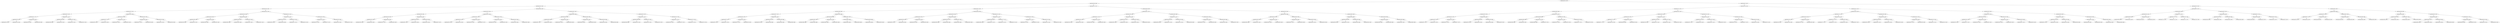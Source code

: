 digraph G{
1418140975 [label="Node{data=[3570, 3570]}"]
1418140975 -> 1066507773
1066507773 [label="Node{data=[2862, 2862]}"]
1066507773 -> 1511192968
1511192968 [label="Node{data=[2522, 2522]}"]
1511192968 -> 1813412494
1813412494 [label="Node{data=[2354, 2354]}"]
1813412494 -> 1342534
1342534 [label="Node{data=[2315, 2315]}"]
1342534 -> 861501388
861501388 [label="Node{data=[2307, 2307]}"]
861501388 -> 2118784662
2118784662 [label="Node{data=[2271, 2271]}"]
2118784662 -> 559399387
559399387 [label="Node{data=[2232, 2232]}"]
559399387 -> 33718267
33718267 [label="Node{data=[2202, 2202]}"]
559399387 -> 2048761696
2048761696 [label="Node{data=[2243, 2243]}"]
2118784662 -> 1414383635
1414383635 [label="Node{data=[2305, 2305]}"]
1414383635 -> 1267438168
1267438168 [label="Node{data=[2304, 2304]}"]
1414383635 -> 1525137781
1525137781 [label="Node{data=[2306, 2306]}"]
861501388 -> 1285006294
1285006294 [label="Node{data=[2311, 2311]}"]
1285006294 -> 1981871879
1981871879 [label="Node{data=[2309, 2309]}"]
1981871879 -> 1630446281
1630446281 [label="Node{data=[2308, 2308]}"]
1981871879 -> 86391792
86391792 [label="Node{data=[2310, 2310]}"]
1285006294 -> 1952358801
1952358801 [label="Node{data=[2313, 2313]}"]
1952358801 -> 87550162
87550162 [label="Node{data=[2312, 2312]}"]
1952358801 -> 295385687
295385687 [label="Node{data=[2314, 2314]}"]
1342534 -> 626420271
626420271 [label="Node{data=[2346, 2346]}"]
626420271 -> 604308797
604308797 [label="Node{data=[2319, 2319]}"]
604308797 -> 516823063
516823063 [label="Node{data=[2317, 2317]}"]
516823063 -> 1456459803
1456459803 [label="Node{data=[2316, 2316]}"]
516823063 -> 1088344063
1088344063 [label="Node{data=[2318, 2318]}"]
604308797 -> 1283327540
1283327540 [label="Node{data=[2321, 2321]}"]
1283327540 -> 572436748
572436748 [label="Node{data=[2320, 2320]}"]
1283327540 -> 175759964
175759964 [label="Node{data=[2322, 2322]}"]
626420271 -> 1013867995
1013867995 [label="Node{data=[2350, 2350]}"]
1013867995 -> 1936324
1936324 [label="Node{data=[2348, 2348]}"]
1936324 -> 1474087962
1474087962 [label="Node{data=[2347, 2347]}"]
1936324 -> 317894591
317894591 [label="Node{data=[2349, 2349]}"]
1013867995 -> 1576882311
1576882311 [label="Node{data=[2352, 2352]}"]
1576882311 -> 827503447
827503447 [label="Node{data=[2351, 2351]}"]
1576882311 -> 6227323
6227323 [label="Node{data=[2353, 2353]}"]
1813412494 -> 123198872
123198872 [label="Node{data=[2432, 2432]}"]
123198872 -> 815389853
815389853 [label="Node{data=[2362, 2362]}"]
815389853 -> 343218642
343218642 [label="Node{data=[2358, 2358]}"]
343218642 -> 1828303610
1828303610 [label="Node{data=[2356, 2356]}"]
1828303610 -> 1434126816
1434126816 [label="Node{data=[2355, 2355]}"]
1828303610 -> 737696486
737696486 [label="Node{data=[2357, 2357]}"]
343218642 -> 402615746
402615746 [label="Node{data=[2360, 2360]}"]
402615746 -> 917533605
917533605 [label="Node{data=[2359, 2359]}"]
402615746 -> 998856858
998856858 [label="Node{data=[2361, 2361]}"]
815389853 -> 1380911719
1380911719 [label="Node{data=[2366, 2366]}"]
1380911719 -> 1051913361
1051913361 [label="Node{data=[2364, 2364]}"]
1051913361 -> 195730873
195730873 [label="Node{data=[2363, 2363]}"]
1051913361 -> 2048285150
2048285150 [label="Node{data=[2365, 2365]}"]
1380911719 -> 1344301257
1344301257 [label="Node{data=[2402, 2402]}"]
1344301257 -> 2036318264
2036318264 [label="Node{data=[2367, 2367]}"]
1344301257 -> 642244095
642244095 [label="Node{data=[2431, 2431]}"]
123198872 -> 1859627072
1859627072 [label="Node{data=[2514, 2514]}"]
1859627072 -> 1029890931
1029890931 [label="Node{data=[2510, 2510]}"]
1029890931 -> 985377511
985377511 [label="Node{data=[2434, 2434]}"]
985377511 -> 571154538
571154538 [label="Node{data=[2433, 2433]}"]
985377511 -> 1900878275
1900878275 [label="Node{data=[2499, 2499]}"]
1029890931 -> 1537082850
1537082850 [label="Node{data=[2512, 2512]}"]
1537082850 -> 1016426724
1016426724 [label="Node{data=[2511, 2511]}"]
1537082850 -> 1206263660
1206263660 [label="Node{data=[2513, 2513]}"]
1859627072 -> 1593607506
1593607506 [label="Node{data=[2518, 2518]}"]
1593607506 -> 1978018426
1978018426 [label="Node{data=[2516, 2516]}"]
1978018426 -> 1659074162
1659074162 [label="Node{data=[2515, 2515]}"]
1978018426 -> 352913469
352913469 [label="Node{data=[2517, 2517]}"]
1593607506 -> 795199963
795199963 [label="Node{data=[2520, 2520]}"]
795199963 -> 1796510647
1796510647 [label="Node{data=[2519, 2519]}"]
795199963 -> 314386497
314386497 [label="Node{data=[2521, 2521]}"]
1511192968 -> 1336447691
1336447691 [label="Node{data=[2626, 2626]}"]
1336447691 -> 1308799476
1308799476 [label="Node{data=[2553, 2553]}"]
1308799476 -> 21240488
21240488 [label="Node{data=[2530, 2530]}"]
21240488 -> 2059458017
2059458017 [label="Node{data=[2526, 2526]}"]
2059458017 -> 1903509176
1903509176 [label="Node{data=[2524, 2524]}"]
1903509176 -> 715369587
715369587 [label="Node{data=[2523, 2523]}"]
1903509176 -> 194208469
194208469 [label="Node{data=[2525, 2525]}"]
2059458017 -> 1996538267
1996538267 [label="Node{data=[2528, 2528]}"]
1996538267 -> 794341693
794341693 [label="Node{data=[2527, 2527]}"]
1996538267 -> 414142609
414142609 [label="Node{data=[2529, 2529]}"]
21240488 -> 138022043
138022043 [label="Node{data=[2534, 2534]}"]
138022043 -> 2034698270
2034698270 [label="Node{data=[2532, 2532]}"]
2034698270 -> 335322962
335322962 [label="Node{data=[2531, 2531]}"]
2034698270 -> 1899331172
1899331172 [label="Node{data=[2533, 2533]}"]
138022043 -> 691272205
691272205 [label="Node{data=[2536, 2536]}"]
691272205 -> 1760886989
1760886989 [label="Node{data=[2535, 2535]}"]
691272205 -> 528749710
528749710 [label="Node{data=[2537, 2537]}"]
1308799476 -> 1167630148
1167630148 [label="Node{data=[2618, 2618]}"]
1167630148 -> 1942873704
1942873704 [label="Node{data=[2614, 2614]}"]
1942873704 -> 863921076
863921076 [label="Node{data=[2612, 2612]}"]
863921076 -> 216084785
216084785 [label="Node{data=[2581, 2581]}"]
863921076 -> 218295638
218295638 [label="Node{data=[2613, 2613]}"]
1942873704 -> 291546168
291546168 [label="Node{data=[2616, 2616]}"]
291546168 -> 1363347043
1363347043 [label="Node{data=[2615, 2615]}"]
291546168 -> 1412357571
1412357571 [label="Node{data=[2617, 2617]}"]
1167630148 -> 1323098701
1323098701 [label="Node{data=[2622, 2622]}"]
1323098701 -> 1518984906
1518984906 [label="Node{data=[2620, 2620]}"]
1518984906 -> 330345446
330345446 [label="Node{data=[2619, 2619]}"]
1518984906 -> 827505814
827505814 [label="Node{data=[2621, 2621]}"]
1323098701 -> 414576251
414576251 [label="Node{data=[2624, 2624]}"]
414576251 -> 207490089
207490089 [label="Node{data=[2623, 2623]}"]
414576251 -> 447183327
447183327 [label="Node{data=[2625, 2625]}"]
1336447691 -> 1043709969
1043709969 [label="Node{data=[2667, 2667]}"]
1043709969 -> 163854234
163854234 [label="Node{data=[2659, 2659]}"]
163854234 -> 1963412943
1963412943 [label="Node{data=[2630, 2630]}"]
1963412943 -> 1414511409
1414511409 [label="Node{data=[2628, 2628]}"]
1414511409 -> 1156242657
1156242657 [label="Node{data=[2627, 2627]}"]
1414511409 -> 1824148225
1824148225 [label="Node{data=[2629, 2629]}"]
1963412943 -> 589044332
589044332 [label="Node{data=[2632, 2632]}"]
589044332 -> 170109709
170109709 [label="Node{data=[2631, 2631]}"]
589044332 -> 406614908
406614908 [label="Node{data=[2658, 2658]}"]
163854234 -> 643879225
643879225 [label="Node{data=[2663, 2663]}"]
643879225 -> 1709994211
1709994211 [label="Node{data=[2661, 2661]}"]
1709994211 -> 1921045648
1921045648 [label="Node{data=[2660, 2660]}"]
1709994211 -> 165477935
165477935 [label="Node{data=[2662, 2662]}"]
643879225 -> 697634612
697634612 [label="Node{data=[2665, 2665]}"]
697634612 -> 796400013
796400013 [label="Node{data=[2664, 2664]}"]
697634612 -> 1537764518
1537764518 [label="Node{data=[2666, 2666]}"]
1043709969 -> 896261242
896261242 [label="Node{data=[2675, 2675]}"]
896261242 -> 881236300
881236300 [label="Node{data=[2671, 2671]}"]
881236300 -> 1541233184
1541233184 [label="Node{data=[2669, 2669]}"]
1541233184 -> 1133039777
1133039777 [label="Node{data=[2668, 2668]}"]
1541233184 -> 678124710
678124710 [label="Node{data=[2670, 2670]}"]
881236300 -> 673704990
673704990 [label="Node{data=[2673, 2673]}"]
673704990 -> 421183328
421183328 [label="Node{data=[2672, 2672]}"]
673704990 -> 470968634
470968634 [label="Node{data=[2674, 2674]}"]
896261242 -> 1861126258
1861126258 [label="Node{data=[2723, 2723]}"]
1861126258 -> 2042551981
2042551981 [label="Node{data=[2677, 2677]}"]
2042551981 -> 898862917
898862917 [label="Node{data=[2676, 2676]}"]
2042551981 -> 977763188
977763188 [label="Node{data=[2722, 2722]}"]
1861126258 -> 552651094
552651094 [label="Node{data=[2725, 2725]}"]
552651094 -> 791949395
791949395 [label="Node{data=[2724, 2724]}"]
552651094 -> 116681559
116681559 [label="Node{data=[2726, 2726]}"]
1066507773 -> 124337190
124337190 [label="Node{data=[3127, 3127]}"]
124337190 -> 561377252
561377252 [label="Node{data=[2901, 2901]}"]
561377252 -> 802026801
802026801 [label="Node{data=[2885, 2885]}"]
802026801 -> 172395852
172395852 [label="Node{data=[2877, 2877]}"]
172395852 -> 1140852782
1140852782 [label="Node{data=[2873, 2873]}"]
1140852782 -> 1250219397
1250219397 [label="Node{data=[2871, 2871]}"]
1250219397 -> 178308505
178308505 [label="Node{data=[2870, 2870]}"]
1250219397 -> 884082028
884082028 [label="Node{data=[2872, 2872]}"]
1140852782 -> 1882667692
1882667692 [label="Node{data=[2875, 2875]}"]
1882667692 -> 477360594
477360594 [label="Node{data=[2874, 2874]}"]
1882667692 -> 284386248
284386248 [label="Node{data=[2876, 2876]}"]
172395852 -> 885951967
885951967 [label="Node{data=[2881, 2881]}"]
885951967 -> 2103784368
2103784368 [label="Node{data=[2879, 2879]}"]
2103784368 -> 2124128431
2124128431 [label="Node{data=[2878, 2878]}"]
2103784368 -> 1971151255
1971151255 [label="Node{data=[2880, 2880]}"]
885951967 -> 899529362
899529362 [label="Node{data=[2883, 2883]}"]
899529362 -> 1630664482
1630664482 [label="Node{data=[2882, 2882]}"]
899529362 -> 1108131187
1108131187 [label="Node{data=[2884, 2884]}"]
802026801 -> 1558383996
1558383996 [label="Node{data=[2893, 2893]}"]
1558383996 -> 74605912
74605912 [label="Node{data=[2889, 2889]}"]
74605912 -> 1779702291
1779702291 [label="Node{data=[2887, 2887]}"]
1779702291 -> 1297405191
1297405191 [label="Node{data=[2886, 2886]}"]
1779702291 -> 160999740
160999740 [label="Node{data=[2888, 2888]}"]
74605912 -> 517424626
517424626 [label="Node{data=[2891, 2891]}"]
517424626 -> 1423511737
1423511737 [label="Node{data=[2890, 2890]}"]
517424626 -> 1062079432
1062079432 [label="Node{data=[2892, 2892]}"]
1558383996 -> 1943245908
1943245908 [label="Node{data=[2897, 2897]}"]
1943245908 -> 1460647689
1460647689 [label="Node{data=[2895, 2895]}"]
1460647689 -> 1271871881
1271871881 [label="Node{data=[2894, 2894]}"]
1460647689 -> 76577651
76577651 [label="Node{data=[2896, 2896]}"]
1943245908 -> 1796091521
1796091521 [label="Node{data=[2899, 2899]}"]
1796091521 -> 1100180246
1100180246 [label="Node{data=[2898, 2898]}"]
1796091521 -> 1931612636
1931612636 [label="Node{data=[2900, 2900]}"]
561377252 -> 1953408808
1953408808 [label="Node{data=[3063, 3063]}"]
1953408808 -> 1846469890
1846469890 [label="Node{data=[3055, 3055]}"]
1846469890 -> 874506254
874506254 [label="Node{data=[3040, 3040]}"]
874506254 -> 1464906656
1464906656 [label="Node{data=[2943, 2943]}"]
1464906656 -> 1451628933
1451628933 [label="Node{data=[2921, 2921]}"]
1464906656 -> 1329184930
1329184930 [label="Node{data=[3000, 3000]}"]
874506254 -> 78454483
78454483 [label="Node{data=[3053, 3053]}"]
78454483 -> 1446142037
1446142037 [label="Node{data=[3052, 3052]}"]
78454483 -> 807276839
807276839 [label="Node{data=[3054, 3054]}"]
1846469890 -> 824441686
824441686 [label="Node{data=[3059, 3059]}"]
824441686 -> 1561600039
1561600039 [label="Node{data=[3057, 3057]}"]
1561600039 -> 417452824
417452824 [label="Node{data=[3056, 3056]}"]
1561600039 -> 1488354826
1488354826 [label="Node{data=[3058, 3058]}"]
824441686 -> 1986119425
1986119425 [label="Node{data=[3061, 3061]}"]
1986119425 -> 176735474
176735474 [label="Node{data=[3060, 3060]}"]
1986119425 -> 476561320
476561320 [label="Node{data=[3062, 3062]}"]
1953408808 -> 2009781248
2009781248 [label="Node{data=[3119, 3119]}"]
2009781248 -> 267082807
267082807 [label="Node{data=[3115, 3115]}"]
267082807 -> 1133033068
1133033068 [label="Node{data=[3065, 3065]}"]
1133033068 -> 1647565642
1647565642 [label="Node{data=[3064, 3064]}"]
1133033068 -> 1140353496
1140353496 [label="Node{data=[3114, 3114]}"]
267082807 -> 371695476
371695476 [label="Node{data=[3117, 3117]}"]
371695476 -> 270168074
270168074 [label="Node{data=[3116, 3116]}"]
371695476 -> 1812926664
1812926664 [label="Node{data=[3118, 3118]}"]
2009781248 -> 1824068152
1824068152 [label="Node{data=[3123, 3123]}"]
1824068152 -> 1179643108
1179643108 [label="Node{data=[3121, 3121]}"]
1179643108 -> 85347847
85347847 [label="Node{data=[3120, 3120]}"]
1179643108 -> 285972285
285972285 [label="Node{data=[3122, 3122]}"]
1824068152 -> 889683958
889683958 [label="Node{data=[3125, 3125]}"]
889683958 -> 211193214
211193214 [label="Node{data=[3124, 3124]}"]
889683958 -> 994548893
994548893 [label="Node{data=[3126, 3126]}"]
124337190 -> 1983399607
1983399607 [label="Node{data=[3538, 3538]}"]
1983399607 -> 2018410313
2018410313 [label="Node{data=[3207, 3207]}"]
2018410313 -> 1074520131
1074520131 [label="Node{data=[3199, 3199]}"]
1074520131 -> 1194278827
1194278827 [label="Node{data=[3131, 3131]}"]
1194278827 -> 1939264519
1939264519 [label="Node{data=[3129, 3129]}"]
1939264519 -> 2024364299
2024364299 [label="Node{data=[3128, 3128]}"]
1939264519 -> 1740617637
1740617637 [label="Node{data=[3130, 3130]}"]
1194278827 -> 1507008158
1507008158 [label="Node{data=[3197, 3197]}"]
1507008158 -> 471912271
471912271 [label="Node{data=[3196, 3196]}"]
1507008158 -> 787725505
787725505 [label="Node{data=[3198, 3198]}"]
1074520131 -> 887825445
887825445 [label="Node{data=[3203, 3203]}"]
887825445 -> 1963846600
1963846600 [label="Node{data=[3201, 3201]}"]
1963846600 -> 1875712145
1875712145 [label="Node{data=[3200, 3200]}"]
1963846600 -> 1550562333
1550562333 [label="Node{data=[3202, 3202]}"]
887825445 -> 835479993
835479993 [label="Node{data=[3205, 3205]}"]
835479993 -> 721782755
721782755 [label="Node{data=[3204, 3204]}"]
835479993 -> 738925442
738925442 [label="Node{data=[3206, 3206]}"]
2018410313 -> 759269698
759269698 [label="Node{data=[3486, 3486]}"]
759269698 -> 2131934450
2131934450 [label="Node{data=[3211, 3211]}"]
2131934450 -> 2016351852
2016351852 [label="Node{data=[3209, 3209]}"]
2016351852 -> 210552288
210552288 [label="Node{data=[3208, 3208]}"]
2016351852 -> 757487274
757487274 [label="Node{data=[3210, 3210]}"]
2131934450 -> 1194957520
1194957520 [label="Node{data=[3229, 3229]}"]
1194957520 -> 1202026541
1202026541 [label="Node{data=[3212, 3212]}"]
1194957520 -> 762058492
762058492 [label="Node{data=[3485, 3485]}"]
759269698 -> 845186813
845186813 [label="Node{data=[3534, 3534]}"]
845186813 -> 956589435
956589435 [label="Node{data=[3532, 3532]}"]
956589435 -> 1426855526
1426855526 [label="Node{data=[3531, 3531]}"]
956589435 -> 412758477
412758477 [label="Node{data=[3533, 3533]}"]
845186813 -> 779815757
779815757 [label="Node{data=[3536, 3536]}"]
779815757 -> 877562948
877562948 [label="Node{data=[3535, 3535]}"]
779815757 -> 29623181
29623181 [label="Node{data=[3537, 3537]}"]
1983399607 -> 1209622049
1209622049 [label="Node{data=[3554, 3554]}"]
1209622049 -> 1045304588
1045304588 [label="Node{data=[3546, 3546]}"]
1045304588 -> 2124583469
2124583469 [label="Node{data=[3542, 3542]}"]
2124583469 -> 1608203807
1608203807 [label="Node{data=[3540, 3540]}"]
1608203807 -> 1571916691
1571916691 [label="Node{data=[3539, 3539]}"]
1608203807 -> 320406364
320406364 [label="Node{data=[3541, 3541]}"]
2124583469 -> 2042681576
2042681576 [label="Node{data=[3544, 3544]}"]
2042681576 -> 2137864713
2137864713 [label="Node{data=[3543, 3543]}"]
2042681576 -> 785505124
785505124 [label="Node{data=[3545, 3545]}"]
1045304588 -> 1971924481
1971924481 [label="Node{data=[3550, 3550]}"]
1971924481 -> 183611328
183611328 [label="Node{data=[3548, 3548]}"]
183611328 -> 484078053
484078053 [label="Node{data=[3547, 3547]}"]
183611328 -> 1022395361
1022395361 [label="Node{data=[3549, 3549]}"]
1971924481 -> 11885400
11885400 [label="Node{data=[3552, 3552]}"]
11885400 -> 121465633
121465633 [label="Node{data=[3551, 3551]}"]
11885400 -> 1218934650
1218934650 [label="Node{data=[3553, 3553]}"]
1209622049 -> 1894783492
1894783492 [label="Node{data=[3562, 3562]}"]
1894783492 -> 1521873113
1521873113 [label="Node{data=[3558, 3558]}"]
1521873113 -> 918416589
918416589 [label="Node{data=[3556, 3556]}"]
918416589 -> 1171407303
1171407303 [label="Node{data=[3555, 3555]}"]
918416589 -> 897729347
897729347 [label="Node{data=[3557, 3557]}"]
1521873113 -> 1086610962
1086610962 [label="Node{data=[3560, 3560]}"]
1086610962 -> 424024387
424024387 [label="Node{data=[3559, 3559]}"]
1086610962 -> 1322102741
1322102741 [label="Node{data=[3561, 3561]}"]
1894783492 -> 1777497364
1777497364 [label="Node{data=[3566, 3566]}"]
1777497364 -> 186942198
186942198 [label="Node{data=[3564, 3564]}"]
186942198 -> 570498768
570498768 [label="Node{data=[3563, 3563]}"]
186942198 -> 17935938
17935938 [label="Node{data=[3565, 3565]}"]
1777497364 -> 2075210145
2075210145 [label="Node{data=[3568, 3568]}"]
2075210145 -> 1412251411
1412251411 [label="Node{data=[3567, 3567]}"]
2075210145 -> 2129677528
2129677528 [label="Node{data=[3569, 3569]}"]
1418140975 -> 1923059450
1923059450 [label="Node{data=[6437, 6437]}"]
1923059450 -> 5346609
5346609 [label="Node{data=[4162, 4162]}"]
5346609 -> 1027205007
1027205007 [label="Node{data=[3710, 3710]}"]
1027205007 -> 1104407164
1104407164 [label="Node{data=[3655, 3655]}"]
1104407164 -> 1328891106
1328891106 [label="Node{data=[3578, 3578]}"]
1328891106 -> 1128380456
1128380456 [label="Node{data=[3574, 3574]}"]
1128380456 -> 825633360
825633360 [label="Node{data=[3572, 3572]}"]
825633360 -> 1877517824
1877517824 [label="Node{data=[3571, 3571]}"]
825633360 -> 178253131
178253131 [label="Node{data=[3573, 3573]}"]
1128380456 -> 1146197192
1146197192 [label="Node{data=[3576, 3576]}"]
1146197192 -> 1152733880
1152733880 [label="Node{data=[3575, 3575]}"]
1146197192 -> 1850160264
1850160264 [label="Node{data=[3577, 3577]}"]
1328891106 -> 457664958
457664958 [label="Node{data=[3582, 3582]}"]
457664958 -> 1400392138
1400392138 [label="Node{data=[3580, 3580]}"]
1400392138 -> 1027006863
1027006863 [label="Node{data=[3579, 3579]}"]
1400392138 -> 1778541013
1778541013 [label="Node{data=[3581, 3581]}"]
457664958 -> 1244200882
1244200882 [label="Node{data=[3606, 3606]}"]
1244200882 -> 1527765284
1527765284 [label="Node{data=[3583, 3583]}"]
1244200882 -> 1363112275
1363112275 [label="Node{data=[3607, 3607]}"]
1104407164 -> 675987048
675987048 [label="Node{data=[3702, 3702]}"]
675987048 -> 630325692
630325692 [label="Node{data=[3698, 3698]}"]
630325692 -> 7420627
7420627 [label="Node{data=[3696, 3696]}"]
7420627 -> 711878247
711878247 [label="Node{data=[3695, 3695]}"]
7420627 -> 1470772412
1470772412 [label="Node{data=[3697, 3697]}"]
630325692 -> 1652576276
1652576276 [label="Node{data=[3700, 3700]}"]
1652576276 -> 1806588213
1806588213 [label="Node{data=[3699, 3699]}"]
1652576276 -> 841631609
841631609 [label="Node{data=[3701, 3701]}"]
675987048 -> 883137108
883137108 [label="Node{data=[3706, 3706]}"]
883137108 -> 1422097444
1422097444 [label="Node{data=[3704, 3704]}"]
1422097444 -> 1295904888
1295904888 [label="Node{data=[3703, 3703]}"]
1422097444 -> 759981865
759981865 [label="Node{data=[3705, 3705]}"]
883137108 -> 93661678
93661678 [label="Node{data=[3708, 3708]}"]
93661678 -> 1249396516
1249396516 [label="Node{data=[3707, 3707]}"]
93661678 -> 1751433251
1751433251 [label="Node{data=[3709, 3709]}"]
1027205007 -> 643794729
643794729 [label="Node{data=[4146, 4146]}"]
643794729 -> 178851925
178851925 [label="Node{data=[4004, 4004]}"]
178851925 -> 39855939
39855939 [label="Node{data=[3784, 3784]}"]
39855939 -> 1288411892
1288411892 [label="Node{data=[3712, 3712]}"]
1288411892 -> 385297035
385297035 [label="Node{data=[3711, 3711]}"]
1288411892 -> 1411296184
1411296184 [label="Node{data=[3746, 3746]}"]
39855939 -> 1464321095
1464321095 [label="Node{data=[3872, 3872]}"]
1464321095 -> 1204545633
1204545633 [label="Node{data=[3838, 3838]}"]
1464321095 -> 1749492065
1749492065 [label="Node{data=[3913, 3913]}"]
178851925 -> 1235555514
1235555514 [label="Node{data=[4142, 4142]}"]
1235555514 -> 547980341
547980341 [label="Node{data=[4140, 4140]}"]
547980341 -> 951707809
951707809 [label="Node{data=[4139, 4139]}"]
547980341 -> 1764006654
1764006654 [label="Node{data=[4141, 4141]}"]
1235555514 -> 138761124
138761124 [label="Node{data=[4144, 4144]}"]
138761124 -> 1688336053
1688336053 [label="Node{data=[4143, 4143]}"]
138761124 -> 321578592
321578592 [label="Node{data=[4145, 4145]}"]
643794729 -> 1586789777
1586789777 [label="Node{data=[4154, 4154]}"]
1586789777 -> 2087640468
2087640468 [label="Node{data=[4150, 4150]}"]
2087640468 -> 387029234
387029234 [label="Node{data=[4148, 4148]}"]
387029234 -> 1397515670
1397515670 [label="Node{data=[4147, 4147]}"]
387029234 -> 784982683
784982683 [label="Node{data=[4149, 4149]}"]
2087640468 -> 608241835
608241835 [label="Node{data=[4152, 4152]}"]
608241835 -> 1057800921
1057800921 [label="Node{data=[4151, 4151]}"]
608241835 -> 257716347
257716347 [label="Node{data=[4153, 4153]}"]
1586789777 -> 1851823665
1851823665 [label="Node{data=[4158, 4158]}"]
1851823665 -> 1120460550
1120460550 [label="Node{data=[4156, 4156]}"]
1120460550 -> 462145420
462145420 [label="Node{data=[4155, 4155]}"]
1120460550 -> 2008593198
2008593198 [label="Node{data=[4157, 4157]}"]
1851823665 -> 495149814
495149814 [label="Node{data=[4160, 4160]}"]
495149814 -> 431472303
431472303 [label="Node{data=[4159, 4159]}"]
495149814 -> 1548070322
1548070322 [label="Node{data=[4161, 4161]}"]
5346609 -> 1851147479
1851147479 [label="Node{data=[4214, 4214]}"]
1851147479 -> 1757679417
1757679417 [label="Node{data=[4198, 4198]}"]
1757679417 -> 1277331016
1277331016 [label="Node{data=[4170, 4170]}"]
1277331016 -> 1031506499
1031506499 [label="Node{data=[4166, 4166]}"]
1031506499 -> 1641484743
1641484743 [label="Node{data=[4164, 4164]}"]
1641484743 -> 690120451
690120451 [label="Node{data=[4163, 4163]}"]
1641484743 -> 1911207081
1911207081 [label="Node{data=[4165, 4165]}"]
1031506499 -> 279056709
279056709 [label="Node{data=[4168, 4168]}"]
279056709 -> 1226994623
1226994623 [label="Node{data=[4167, 4167]}"]
279056709 -> 1929519079
1929519079 [label="Node{data=[4169, 4169]}"]
1277331016 -> 1474929362
1474929362 [label="Node{data=[4194, 4194]}"]
1474929362 -> 1463920979
1463920979 [label="Node{data=[4172, 4172]}"]
1463920979 -> 228890511
228890511 [label="Node{data=[4171, 4171]}"]
1463920979 -> 1849314555
1849314555 [label="Node{data=[4173, 4173]}"]
1474929362 -> 1952419036
1952419036 [label="Node{data=[4196, 4196]}"]
1952419036 -> 772712501
772712501 [label="Node{data=[4195, 4195]}"]
1952419036 -> 121588372
121588372 [label="Node{data=[4197, 4197]}"]
1757679417 -> 1004442396
1004442396 [label="Node{data=[4206, 4206]}"]
1004442396 -> 871350743
871350743 [label="Node{data=[4202, 4202]}"]
871350743 -> 1752926367
1752926367 [label="Node{data=[4200, 4200]}"]
1752926367 -> 359470318
359470318 [label="Node{data=[4199, 4199]}"]
1752926367 -> 1524904748
1524904748 [label="Node{data=[4201, 4201]}"]
871350743 -> 390635742
390635742 [label="Node{data=[4204, 4204]}"]
390635742 -> 591654360
591654360 [label="Node{data=[4203, 4203]}"]
390635742 -> 1584678714
1584678714 [label="Node{data=[4205, 4205]}"]
1004442396 -> 628257419
628257419 [label="Node{data=[4210, 4210]}"]
628257419 -> 2003728555
2003728555 [label="Node{data=[4208, 4208]}"]
2003728555 -> 1266640563
1266640563 [label="Node{data=[4207, 4207]}"]
2003728555 -> 927901041
927901041 [label="Node{data=[4209, 4209]}"]
628257419 -> 27164473
27164473 [label="Node{data=[4212, 4212]}"]
27164473 -> 95544449
95544449 [label="Node{data=[4211, 4211]}"]
27164473 -> 902516858
902516858 [label="Node{data=[4213, 4213]}"]
1851147479 -> 2003574431
2003574431 [label="Node{data=[4230, 4230]}"]
2003574431 -> 91869436
91869436 [label="Node{data=[4222, 4222]}"]
91869436 -> 258390334
258390334 [label="Node{data=[4218, 4218]}"]
258390334 -> 1614901288
1614901288 [label="Node{data=[4216, 4216]}"]
1614901288 -> 2001601113
2001601113 [label="Node{data=[4215, 4215]}"]
1614901288 -> 1023136380
1023136380 [label="Node{data=[4217, 4217]}"]
258390334 -> 107881364
107881364 [label="Node{data=[4220, 4220]}"]
107881364 -> 1841677121
1841677121 [label="Node{data=[4219, 4219]}"]
107881364 -> 1780369514
1780369514 [label="Node{data=[4221, 4221]}"]
91869436 -> 135536487
135536487 [label="Node{data=[4226, 4226]}"]
135536487 -> 2140270450
2140270450 [label="Node{data=[4224, 4224]}"]
2140270450 -> 1015931914
1015931914 [label="Node{data=[4223, 4223]}"]
2140270450 -> 608741097
608741097 [label="Node{data=[4225, 4225]}"]
135536487 -> 202340896
202340896 [label="Node{data=[4228, 4228]}"]
202340896 -> 2090200748
2090200748 [label="Node{data=[4227, 4227]}"]
202340896 -> 795605120
795605120 [label="Node{data=[4229, 4229]}"]
2003574431 -> 1324706922
1324706922 [label="Node{data=[6429, 6429]}"]
1324706922 -> 962384366
962384366 [label="Node{data=[4234, 4234]}"]
962384366 -> 1785702631
1785702631 [label="Node{data=[4232, 4232]}"]
1785702631 -> 447804114
447804114 [label="Node{data=[4231, 4231]}"]
1785702631 -> 2135120850
2135120850 [label="Node{data=[4233, 4233]}"]
962384366 -> 550446709
550446709 [label="Node{data=[4236, 4236]}"]
550446709 -> 938514971
938514971 [label="Node{data=[4235, 4235]}"]
550446709 -> 709613653
709613653 [label="Node{data=[6428, 6428]}"]
1324706922 -> 1337170693
1337170693 [label="Node{data=[6433, 6433]}"]
1337170693 -> 370601992
370601992 [label="Node{data=[6431, 6431]}"]
370601992 -> 629506195
629506195 [label="Node{data=[6430, 6430]}"]
370601992 -> 1375239430
1375239430 [label="Node{data=[6432, 6432]}"]
1337170693 -> 46186383
46186383 [label="Node{data=[6435, 6435]}"]
46186383 -> 595036527
595036527 [label="Node{data=[6434, 6434]}"]
46186383 -> 721355914
721355914 [label="Node{data=[6436, 6436]}"]
1923059450 -> 956124318
956124318 [label="Node{data=[9275, 9275]}"]
956124318 -> 1061593289
1061593289 [label="Node{data=[9227, 9227]}"]
1061593289 -> 543517375
543517375 [label="Node{data=[6445, 6445]}"]
543517375 -> 1928126829
1928126829 [label="Node{data=[6441, 6441]}"]
1928126829 -> 539478546
539478546 [label="Node{data=[6439, 6439]}"]
539478546 -> 711812663
711812663 [label="Node{data=[6438, 6438]}"]
539478546 -> 559333719
559333719 [label="Node{data=[6440, 6440]}"]
1928126829 -> 883207065
883207065 [label="Node{data=[6443, 6443]}"]
883207065 -> 718110789
718110789 [label="Node{data=[6442, 6442]}"]
883207065 -> 1808795637
1808795637 [label="Node{data=[6444, 6444]}"]
543517375 -> 2082156449
2082156449 [label="Node{data=[7219, 7219]}"]
2082156449 -> 1844620248
1844620248 [label="Node{data=[7172, 7172]}"]
1844620248 -> 729534859
729534859 [label="Node{data=[7161, 7161]}"]
1844620248 -> 1082098878
1082098878 [label="Node{data=[7210, 7210]}"]
2082156449 -> 1698483511
1698483511 [label="Node{data=[7243, 7243]}"]
1698483511 -> 501745187
501745187 [label="Node{data=[7237, 7237]}"]
1698483511 -> 1751808924
1751808924 [label="Node{data=[7333, 7333]}"]
1061593289 -> 1418483803
1418483803 [label="Node{data=[9267, 9267]}"]
1418483803 -> 1465541256
1465541256 [label="Node{data=[9263, 9263]}"]
1465541256 -> 182366046
182366046 [label="Node{data=[9261, 9261]}"]
182366046 -> 827556610
827556610 [label="Node{data=[9260, 9260]}"]
182366046 -> 128666611
128666611 [label="Node{data=[9262, 9262]}"]
1465541256 -> 56702892
56702892 [label="Node{data=[9265, 9265]}"]
56702892 -> 2084228289
2084228289 [label="Node{data=[9264, 9264]}"]
56702892 -> 1373375447
1373375447 [label="Node{data=[9266, 9266]}"]
1418483803 -> 217392844
217392844 [label="Node{data=[9271, 9271]}"]
217392844 -> 103005353
103005353 [label="Node{data=[9269, 9269]}"]
103005353 -> 743781480
743781480 [label="Node{data=[9268, 9268]}"]
103005353 -> 493228166
493228166 [label="Node{data=[9270, 9270]}"]
217392844 -> 947951264
947951264 [label="Node{data=[9273, 9273]}"]
947951264 -> 601727981
601727981 [label="Node{data=[9272, 9272]}"]
947951264 -> 640562570
640562570 [label="Node{data=[9274, 9274]}"]
956124318 -> 199353321
199353321 [label="Node{data=[9291, 9291]}"]
199353321 -> 937972131
937972131 [label="Node{data=[9283, 9283]}"]
937972131 -> 2036616824
2036616824 [label="Node{data=[9279, 9279]}"]
2036616824 -> 775009979
775009979 [label="Node{data=[9277, 9277]}"]
775009979 -> 709617215
709617215 [label="Node{data=[9276, 9276]}"]
775009979 -> 1608245148
1608245148 [label="Node{data=[9278, 9278]}"]
2036616824 -> 68636049
68636049 [label="Node{data=[9281, 9281]}"]
68636049 -> 657504198
657504198 [label="Node{data=[9280, 9280]}"]
68636049 -> 1388304129
1388304129 [label="Node{data=[9282, 9282]}"]
937972131 -> 1394202101
1394202101 [label="Node{data=[9287, 9287]}"]
1394202101 -> 1834770882
1834770882 [label="Node{data=[9285, 9285]}"]
1834770882 -> 1332765992
1332765992 [label="Node{data=[9284, 9284]}"]
1834770882 -> 1666950168
1666950168 [label="Node{data=[9286, 9286]}"]
1394202101 -> 2121298939
2121298939 [label="Node{data=[9289, 9289]}"]
2121298939 -> 1890344838
1890344838 [label="Node{data=[9288, 9288]}"]
2121298939 -> 1018772894
1018772894 [label="Node{data=[9290, 9290]}"]
199353321 -> 50083189
50083189 [label="Node{data=[9299, 9299]}"]
50083189 -> 2146328954
2146328954 [label="Node{data=[9295, 9295]}"]
2146328954 -> 1831620974
1831620974 [label="Node{data=[9293, 9293]}"]
1831620974 -> 403494040
403494040 [label="Node{data=[9292, 9292]}"]
1831620974 -> 2067271025
2067271025 [label="Node{data=[9294, 9294]}"]
2146328954 -> 2010203869
2010203869 [label="Node{data=[9297, 9297]}"]
2010203869 -> 2029641320
2029641320 [label="Node{data=[9296, 9296]}"]
2010203869 -> 112160251
112160251 [label="Node{data=[9298, 9298]}"]
50083189 -> 1036495834
1036495834 [label="Node{data=[9307, 9307]}"]
1036495834 -> 1079899409
1079899409 [label="Node{data=[9303, 9303]}"]
1079899409 -> 1994488300
1994488300 [label="Node{data=[9301, 9301]}"]
1994488300 -> 198967934
198967934 [label="Node{data=[9300, 9300]}"]
1994488300 -> 197521828
197521828 [label="Node{data=[9302, 9302]}"]
1079899409 -> 606042288
606042288 [label="Node{data=[9305, 9305]}"]
606042288 -> 1498172358
1498172358 [label="Node{data=[9304, 9304]}"]
606042288 -> 854097251
854097251 [label="Node{data=[9306, 9306]}"]
1036495834 -> 377807435
377807435 [label="Node{data=[9311, 9311]}"]
377807435 -> 1233240787
1233240787 [label="Node{data=[9309, 9309]}"]
1233240787 -> 1923658334
1923658334 [label="Node{data=[9308, 9308]}"]
1233240787 -> 64670221
64670221 [label="Node{data=[9310, 9310]}"]
377807435 -> 847115911
847115911 [label="Node{data=[9313, 9313]}"]
847115911 -> 1965894977
1965894977 [label="Node{data=[9312, 9312]}"]
847115911 -> 1117805560
1117805560 [label="Node{data=[9441, 9441]}"]
}
